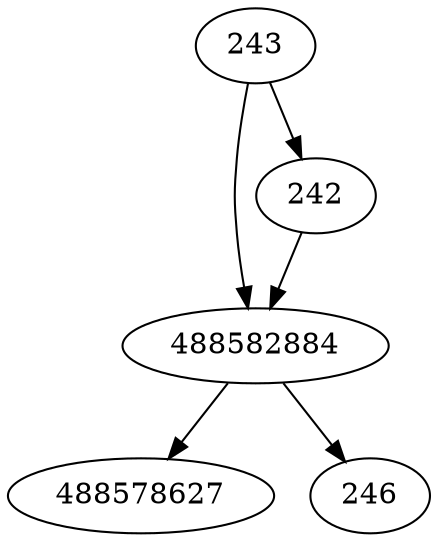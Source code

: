 strict digraph  {
488578627;
488582884;
242;
243;
246;
488582884 -> 488578627;
488582884 -> 246;
242 -> 488582884;
243 -> 242;
243 -> 488582884;
}
